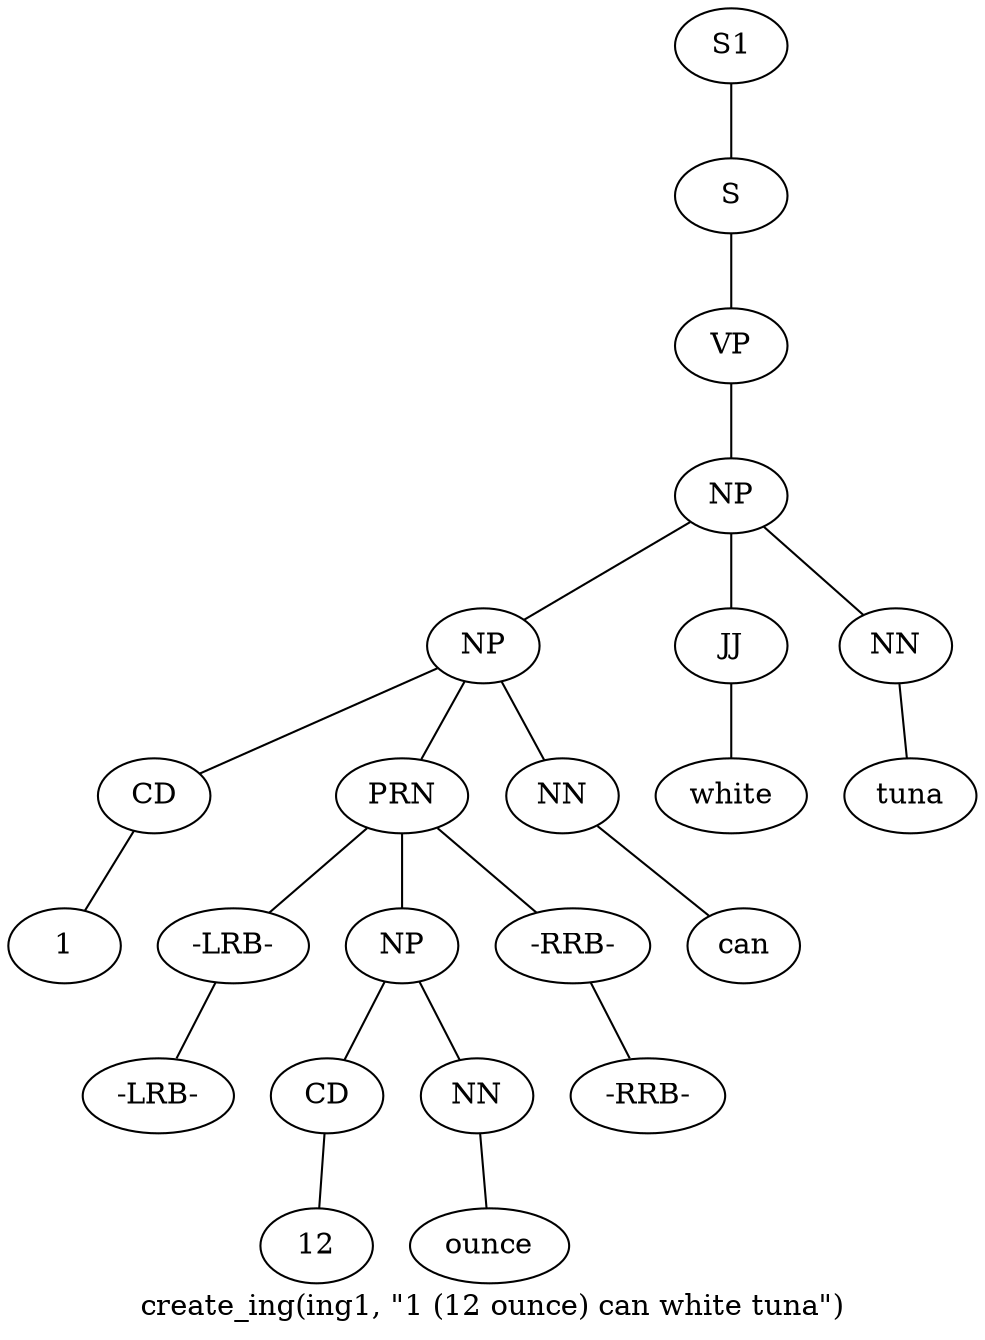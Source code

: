 graph SyntaxGraph {
	label = "create_ing(ing1, \"1 (12 ounce) can white tuna\")";
	Node0 [label="S1"];
	Node1 [label="S"];
	Node2 [label="VP"];
	Node3 [label="NP"];
	Node4 [label="NP"];
	Node5 [label="CD"];
	Node6 [label="1"];
	Node7 [label="PRN"];
	Node8 [label="-LRB-"];
	Node9 [label="-LRB-"];
	Node10 [label="NP"];
	Node11 [label="CD"];
	Node12 [label="12"];
	Node13 [label="NN"];
	Node14 [label="ounce"];
	Node15 [label="-RRB-"];
	Node16 [label="-RRB-"];
	Node17 [label="NN"];
	Node18 [label="can"];
	Node19 [label="JJ"];
	Node20 [label="white"];
	Node21 [label="NN"];
	Node22 [label="tuna"];

	Node0 -- Node1;
	Node1 -- Node2;
	Node2 -- Node3;
	Node3 -- Node4;
	Node3 -- Node19;
	Node3 -- Node21;
	Node4 -- Node5;
	Node4 -- Node7;
	Node4 -- Node17;
	Node5 -- Node6;
	Node7 -- Node8;
	Node7 -- Node10;
	Node7 -- Node15;
	Node8 -- Node9;
	Node10 -- Node11;
	Node10 -- Node13;
	Node11 -- Node12;
	Node13 -- Node14;
	Node15 -- Node16;
	Node17 -- Node18;
	Node19 -- Node20;
	Node21 -- Node22;
}